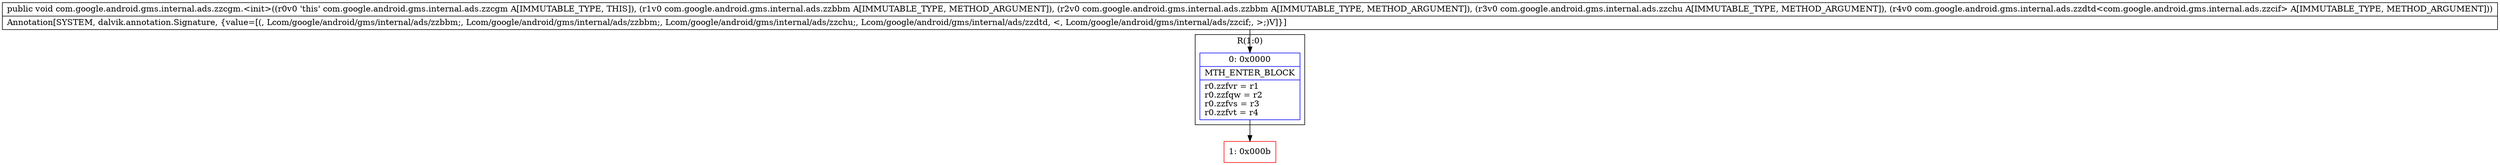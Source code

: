digraph "CFG forcom.google.android.gms.internal.ads.zzcgm.\<init\>(Lcom\/google\/android\/gms\/internal\/ads\/zzbbm;Lcom\/google\/android\/gms\/internal\/ads\/zzbbm;Lcom\/google\/android\/gms\/internal\/ads\/zzchu;Lcom\/google\/android\/gms\/internal\/ads\/zzdtd;)V" {
subgraph cluster_Region_945612307 {
label = "R(1:0)";
node [shape=record,color=blue];
Node_0 [shape=record,label="{0\:\ 0x0000|MTH_ENTER_BLOCK\l|r0.zzfvr = r1\lr0.zzfqw = r2\lr0.zzfvs = r3\lr0.zzfvt = r4\l}"];
}
Node_1 [shape=record,color=red,label="{1\:\ 0x000b}"];
MethodNode[shape=record,label="{public void com.google.android.gms.internal.ads.zzcgm.\<init\>((r0v0 'this' com.google.android.gms.internal.ads.zzcgm A[IMMUTABLE_TYPE, THIS]), (r1v0 com.google.android.gms.internal.ads.zzbbm A[IMMUTABLE_TYPE, METHOD_ARGUMENT]), (r2v0 com.google.android.gms.internal.ads.zzbbm A[IMMUTABLE_TYPE, METHOD_ARGUMENT]), (r3v0 com.google.android.gms.internal.ads.zzchu A[IMMUTABLE_TYPE, METHOD_ARGUMENT]), (r4v0 com.google.android.gms.internal.ads.zzdtd\<com.google.android.gms.internal.ads.zzcif\> A[IMMUTABLE_TYPE, METHOD_ARGUMENT]))  | Annotation[SYSTEM, dalvik.annotation.Signature, \{value=[(, Lcom\/google\/android\/gms\/internal\/ads\/zzbbm;, Lcom\/google\/android\/gms\/internal\/ads\/zzbbm;, Lcom\/google\/android\/gms\/internal\/ads\/zzchu;, Lcom\/google\/android\/gms\/internal\/ads\/zzdtd, \<, Lcom\/google\/android\/gms\/internal\/ads\/zzcif;, \>;)V]\}]\l}"];
MethodNode -> Node_0;
Node_0 -> Node_1;
}

